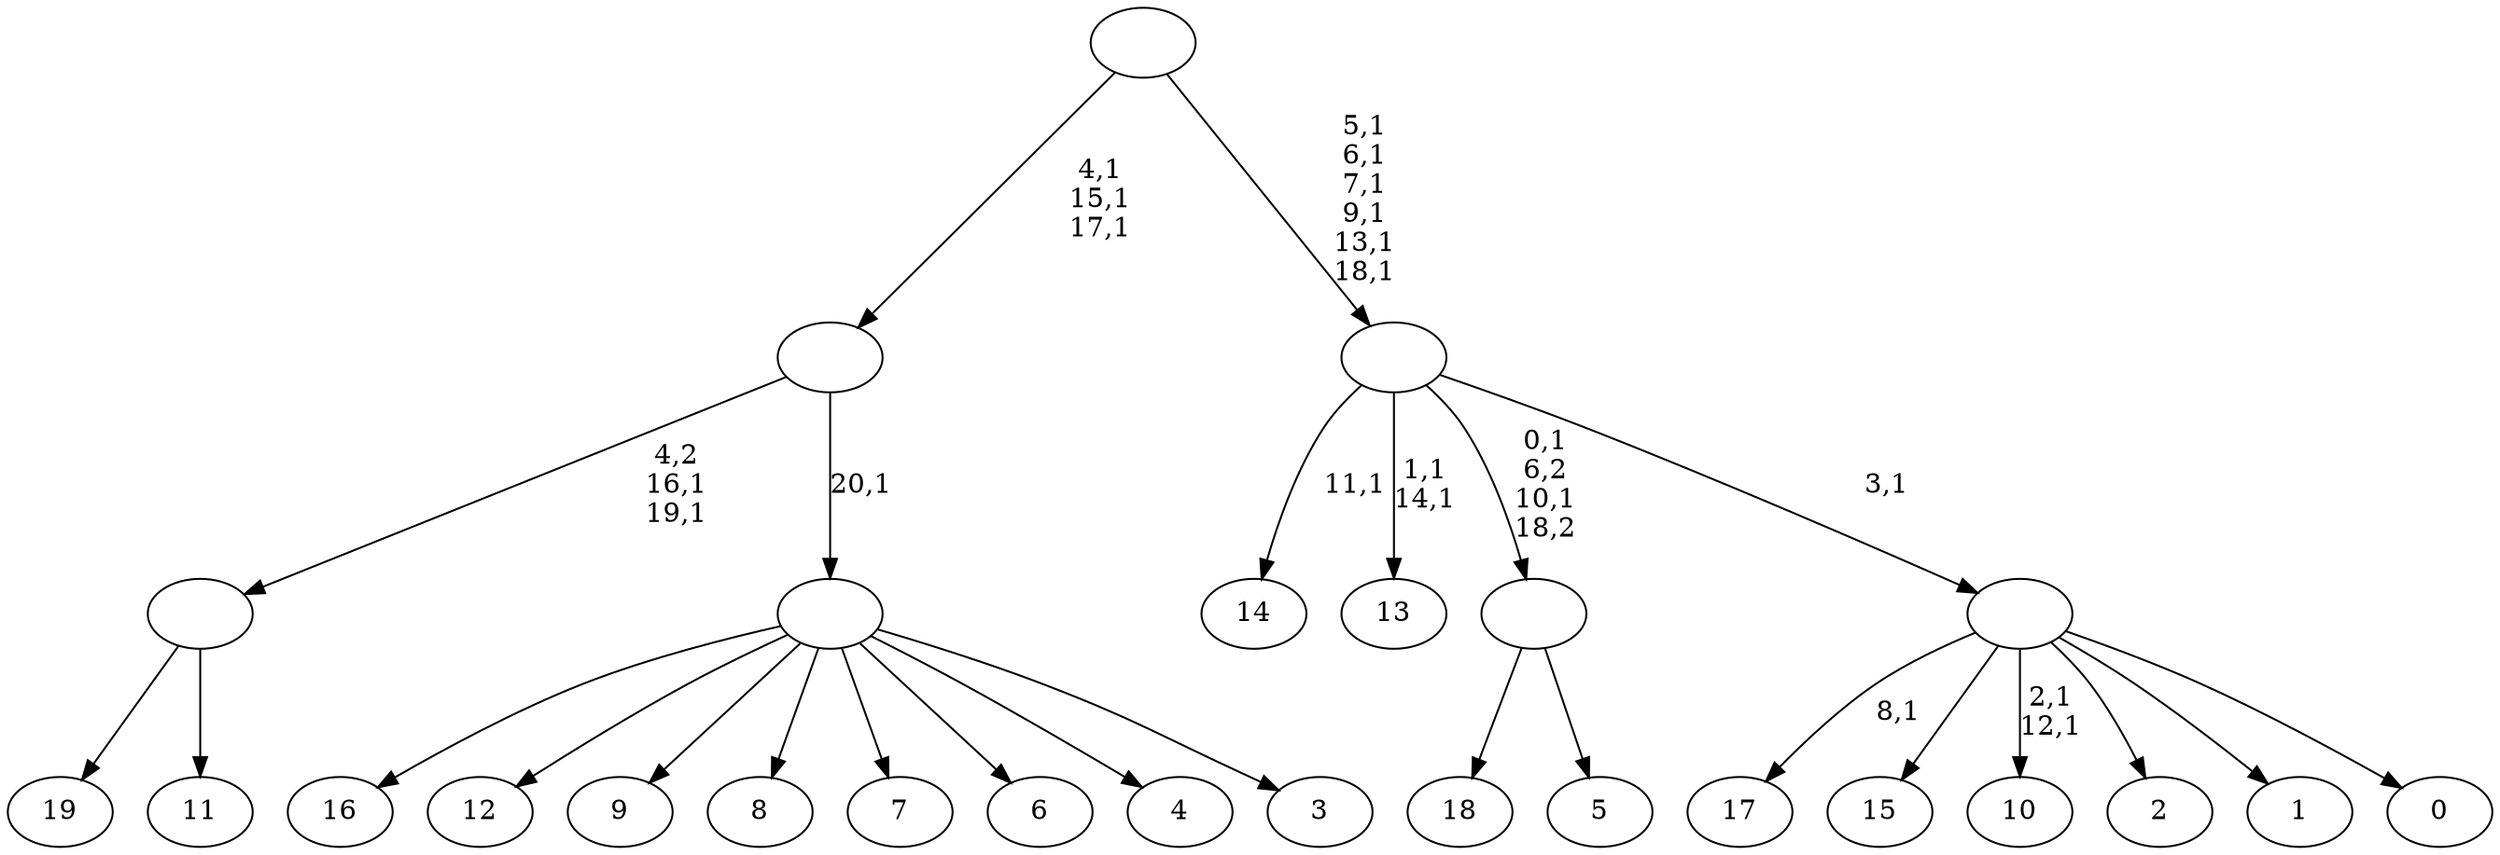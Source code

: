 digraph T {
	41 [label="19"]
	40 [label="18"]
	39 [label="17"]
	37 [label="16"]
	36 [label="15"]
	35 [label="14"]
	33 [label="13"]
	30 [label="12"]
	29 [label="11"]
	28 [label=""]
	26 [label="10"]
	23 [label="9"]
	22 [label="8"]
	21 [label="7"]
	20 [label="6"]
	19 [label="5"]
	18 [label=""]
	16 [label="4"]
	15 [label="3"]
	14 [label=""]
	13 [label=""]
	10 [label="2"]
	9 [label="1"]
	8 [label="0"]
	7 [label=""]
	6 [label=""]
	0 [label=""]
	28 -> 41 [label=""]
	28 -> 29 [label=""]
	18 -> 40 [label=""]
	18 -> 19 [label=""]
	14 -> 37 [label=""]
	14 -> 30 [label=""]
	14 -> 23 [label=""]
	14 -> 22 [label=""]
	14 -> 21 [label=""]
	14 -> 20 [label=""]
	14 -> 16 [label=""]
	14 -> 15 [label=""]
	13 -> 28 [label="4,2\n16,1\n19,1"]
	13 -> 14 [label="20,1"]
	7 -> 26 [label="2,1\n12,1"]
	7 -> 39 [label="8,1"]
	7 -> 36 [label=""]
	7 -> 10 [label=""]
	7 -> 9 [label=""]
	7 -> 8 [label=""]
	6 -> 18 [label="0,1\n6,2\n10,1\n18,2"]
	6 -> 33 [label="1,1\n14,1"]
	6 -> 35 [label="11,1"]
	6 -> 7 [label="3,1"]
	0 -> 6 [label="5,1\n6,1\n7,1\n9,1\n13,1\n18,1"]
	0 -> 13 [label="4,1\n15,1\n17,1"]
}
